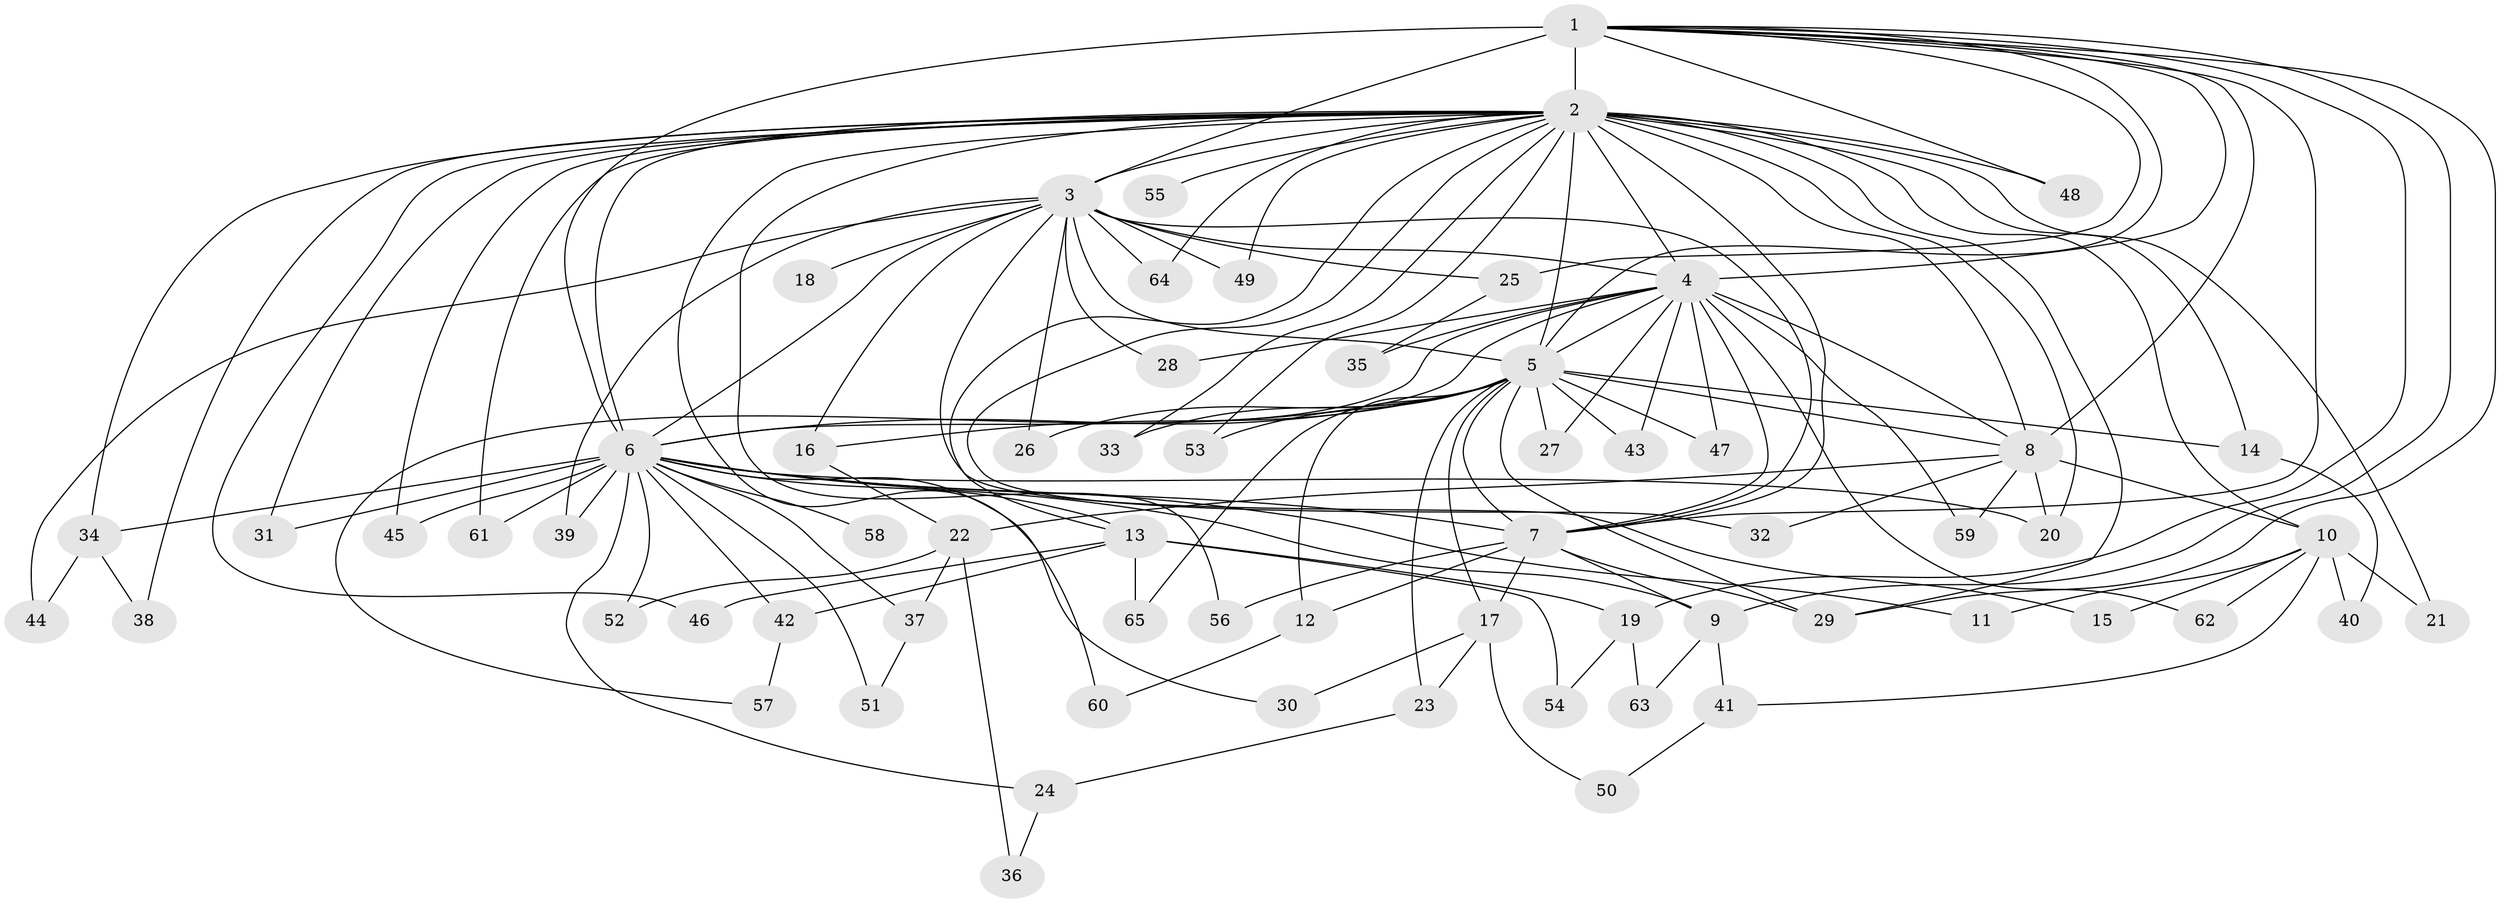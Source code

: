 // original degree distribution, {33: 0.009259259259259259, 18: 0.009259259259259259, 23: 0.009259259259259259, 21: 0.018518518518518517, 19: 0.009259259259259259, 14: 0.009259259259259259, 29: 0.009259259259259259, 15: 0.009259259259259259, 22: 0.009259259259259259, 7: 0.027777777777777776, 2: 0.5925925925925926, 5: 0.05555555555555555, 8: 0.009259259259259259, 3: 0.16666666666666666, 4: 0.046296296296296294, 6: 0.009259259259259259}
// Generated by graph-tools (version 1.1) at 2025/49/03/04/25 22:49:49]
// undirected, 65 vertices, 140 edges
graph export_dot {
  node [color=gray90,style=filled];
  1;
  2;
  3;
  4;
  5;
  6;
  7;
  8;
  9;
  10;
  11;
  12;
  13;
  14;
  15;
  16;
  17;
  18;
  19;
  20;
  21;
  22;
  23;
  24;
  25;
  26;
  27;
  28;
  29;
  30;
  31;
  32;
  33;
  34;
  35;
  36;
  37;
  38;
  39;
  40;
  41;
  42;
  43;
  44;
  45;
  46;
  47;
  48;
  49;
  50;
  51;
  52;
  53;
  54;
  55;
  56;
  57;
  58;
  59;
  60;
  61;
  62;
  63;
  64;
  65;
  1 -- 2 [weight=23.0];
  1 -- 3 [weight=3.0];
  1 -- 4 [weight=3.0];
  1 -- 5 [weight=2.0];
  1 -- 6 [weight=4.0];
  1 -- 7 [weight=3.0];
  1 -- 8 [weight=1.0];
  1 -- 9 [weight=1.0];
  1 -- 19 [weight=2.0];
  1 -- 25 [weight=2.0];
  1 -- 29 [weight=1.0];
  1 -- 48 [weight=1.0];
  2 -- 3 [weight=4.0];
  2 -- 4 [weight=4.0];
  2 -- 5 [weight=3.0];
  2 -- 6 [weight=7.0];
  2 -- 7 [weight=2.0];
  2 -- 8 [weight=2.0];
  2 -- 10 [weight=1.0];
  2 -- 13 [weight=1.0];
  2 -- 14 [weight=1.0];
  2 -- 20 [weight=1.0];
  2 -- 21 [weight=2.0];
  2 -- 29 [weight=1.0];
  2 -- 31 [weight=1.0];
  2 -- 32 [weight=1.0];
  2 -- 33 [weight=1.0];
  2 -- 34 [weight=1.0];
  2 -- 38 [weight=1.0];
  2 -- 45 [weight=1.0];
  2 -- 46 [weight=1.0];
  2 -- 48 [weight=1.0];
  2 -- 49 [weight=1.0];
  2 -- 53 [weight=1.0];
  2 -- 55 [weight=1.0];
  2 -- 56 [weight=1.0];
  2 -- 60 [weight=1.0];
  2 -- 61 [weight=1.0];
  2 -- 64 [weight=1.0];
  3 -- 4 [weight=1.0];
  3 -- 5 [weight=1.0];
  3 -- 6 [weight=3.0];
  3 -- 7 [weight=1.0];
  3 -- 15 [weight=1.0];
  3 -- 16 [weight=1.0];
  3 -- 18 [weight=1.0];
  3 -- 25 [weight=1.0];
  3 -- 26 [weight=1.0];
  3 -- 28 [weight=1.0];
  3 -- 39 [weight=1.0];
  3 -- 44 [weight=1.0];
  3 -- 49 [weight=1.0];
  3 -- 64 [weight=1.0];
  4 -- 5 [weight=1.0];
  4 -- 6 [weight=2.0];
  4 -- 7 [weight=1.0];
  4 -- 8 [weight=1.0];
  4 -- 27 [weight=1.0];
  4 -- 28 [weight=1.0];
  4 -- 35 [weight=1.0];
  4 -- 43 [weight=1.0];
  4 -- 47 [weight=1.0];
  4 -- 57 [weight=1.0];
  4 -- 59 [weight=1.0];
  4 -- 62 [weight=1.0];
  5 -- 6 [weight=3.0];
  5 -- 7 [weight=2.0];
  5 -- 8 [weight=2.0];
  5 -- 12 [weight=1.0];
  5 -- 14 [weight=1.0];
  5 -- 16 [weight=1.0];
  5 -- 17 [weight=2.0];
  5 -- 23 [weight=1.0];
  5 -- 26 [weight=1.0];
  5 -- 27 [weight=1.0];
  5 -- 29 [weight=1.0];
  5 -- 33 [weight=1.0];
  5 -- 43 [weight=1.0];
  5 -- 47 [weight=1.0];
  5 -- 53 [weight=1.0];
  5 -- 65 [weight=1.0];
  6 -- 7 [weight=2.0];
  6 -- 9 [weight=1.0];
  6 -- 11 [weight=1.0];
  6 -- 13 [weight=1.0];
  6 -- 20 [weight=1.0];
  6 -- 24 [weight=1.0];
  6 -- 30 [weight=1.0];
  6 -- 31 [weight=1.0];
  6 -- 34 [weight=1.0];
  6 -- 37 [weight=1.0];
  6 -- 39 [weight=1.0];
  6 -- 42 [weight=1.0];
  6 -- 45 [weight=1.0];
  6 -- 51 [weight=1.0];
  6 -- 52 [weight=1.0];
  6 -- 58 [weight=2.0];
  6 -- 61 [weight=1.0];
  7 -- 9 [weight=1.0];
  7 -- 12 [weight=1.0];
  7 -- 17 [weight=2.0];
  7 -- 29 [weight=1.0];
  7 -- 56 [weight=1.0];
  8 -- 10 [weight=1.0];
  8 -- 20 [weight=1.0];
  8 -- 22 [weight=1.0];
  8 -- 32 [weight=1.0];
  8 -- 59 [weight=1.0];
  9 -- 41 [weight=1.0];
  9 -- 63 [weight=1.0];
  10 -- 11 [weight=1.0];
  10 -- 15 [weight=1.0];
  10 -- 21 [weight=1.0];
  10 -- 40 [weight=1.0];
  10 -- 41 [weight=1.0];
  10 -- 62 [weight=1.0];
  12 -- 60 [weight=1.0];
  13 -- 19 [weight=1.0];
  13 -- 42 [weight=1.0];
  13 -- 46 [weight=1.0];
  13 -- 54 [weight=1.0];
  13 -- 65 [weight=1.0];
  14 -- 40 [weight=1.0];
  16 -- 22 [weight=1.0];
  17 -- 23 [weight=1.0];
  17 -- 30 [weight=1.0];
  17 -- 50 [weight=1.0];
  19 -- 54 [weight=1.0];
  19 -- 63 [weight=1.0];
  22 -- 36 [weight=1.0];
  22 -- 37 [weight=1.0];
  22 -- 52 [weight=1.0];
  23 -- 24 [weight=1.0];
  24 -- 36 [weight=1.0];
  25 -- 35 [weight=1.0];
  34 -- 38 [weight=1.0];
  34 -- 44 [weight=1.0];
  37 -- 51 [weight=1.0];
  41 -- 50 [weight=1.0];
  42 -- 57 [weight=1.0];
}
